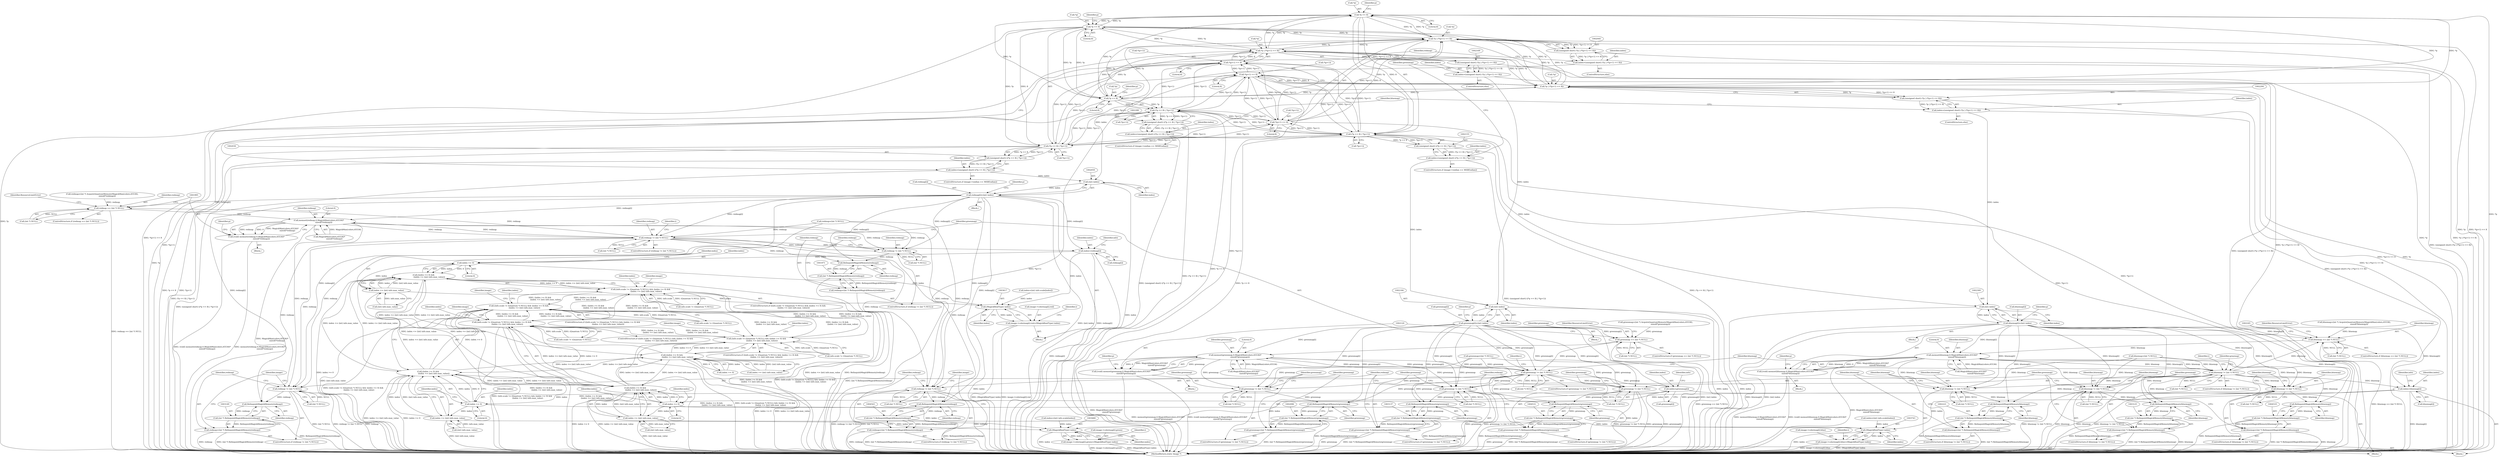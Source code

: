 digraph "0_ImageMagick_16916c8979c32765c542e216b31cee2671b7afe7@pointer" {
"1002157" [label="(Call,*p << 8)"];
"1002032" [label="(Call,*p << 8)"];
"1002045" [label="(Call,*p | (*(p+1) << 8))"];
"1002170" [label="(Call,*p | (*(p+1) << 8))"];
"1002157" [label="(Call,*p << 8)"];
"1002282" [label="(Call,*p << 8)"];
"1002295" [label="(Call,*p | (*(p+1) << 8))"];
"1002298" [label="(Call,*(p+1) << 8)"];
"1002173" [label="(Call,*(p+1) << 8)"];
"1002048" [label="(Call,*(p+1) << 8)"];
"1002281" [label="(Call,(*p << 8) | *(p+1))"];
"1002031" [label="(Call,(*p << 8) | *(p+1))"];
"1002156" [label="(Call,(*p << 8) | *(p+1))"];
"1002029" [label="(Call,(unsigned short) ((*p << 8) | *(p+1)))"];
"1002027" [label="(Call,index=(unsigned short) ((*p << 8) | *(p+1)))"];
"1002058" [label="(Call,(int) index)"];
"1002054" [label="(Call,redmap[i]=(int) index)"];
"1001963" [label="(Call,redmap != (int *) NULL)"];
"1001972" [label="(Call,RelinquishMagickMemory(redmap))"];
"1001970" [label="(Call,(int *) RelinquishMagickMemory(redmap))"];
"1001968" [label="(Call,redmap=(int *) RelinquishMagickMemory(redmap))"];
"1001986" [label="(Call,redmap == (int *) NULL)"];
"1001996" [label="(Call,memset(redmap,0,MagickMax(colors,65536)*\n                sizeof(*redmap)))"];
"1001994" [label="(Call,(void) memset(redmap,0,MagickMax(colors,65536)*\n                sizeof(*redmap)))"];
"1003141" [label="(Call,redmap != (int *) NULL)"];
"1003150" [label="(Call,RelinquishMagickMemory(redmap))"];
"1003148" [label="(Call,(int *) RelinquishMagickMemory(redmap))"];
"1003146" [label="(Call,redmap=(int *) RelinquishMagickMemory(redmap))"];
"1003557" [label="(Call,redmap != (int *) NULL)"];
"1003574" [label="(Call,index=redmap[i])"];
"1003589" [label="(Call,index >= 0)"];
"1003588" [label="(Call,(index >= 0) &&\n                  (index <= (int) info.max_value))"];
"1003580" [label="(Call,(info.scale != (Quantum *) NULL) && (index >= 0) &&\n                  (index <= (int) info.max_value))"];
"1003643" [label="(Call,(info.scale != (Quantum *) NULL) && (index >= 0) &&\n                  (index <= (int) info.max_value))"];
"1003706" [label="(Call,(info.scale != (Quantum *) NULL) && (index >= 0) &&\n                  (index <= (int) info.max_value))"];
"1003769" [label="(Call,(info.scale != (Quantum *) NULL) && (index >= 0) &&\n                  (index <= (int) info.max_value))"];
"1003651" [label="(Call,(index >= 0) &&\n                  (index <= (int) info.max_value))"];
"1003714" [label="(Call,(index >= 0) &&\n                  (index <= (int) info.max_value))"];
"1003777" [label="(Call,(index >= 0) &&\n                  (index <= (int) info.max_value))"];
"1003592" [label="(Call,index <= (int) info.max_value)"];
"1003616" [label="(Call,(MagickRealType) index)"];
"1003608" [label="(Call,image->colormap[i].red=(MagickRealType) index)"];
"1004535" [label="(Call,redmap != (int *) NULL)"];
"1004544" [label="(Call,RelinquishMagickMemory(redmap))"];
"1004542" [label="(Call,(int *) RelinquishMagickMemory(redmap))"];
"1004540" [label="(Call,redmap=(int *) RelinquishMagickMemory(redmap))"];
"1002043" [label="(Call,(unsigned short) (*p | (*(p+1) << 8)))"];
"1002041" [label="(Call,index=(unsigned short) (*p | (*(p+1) << 8)))"];
"1002154" [label="(Call,(unsigned short) ((*p << 8) | *(p+1)))"];
"1002152" [label="(Call,index=(unsigned short) ((*p << 8) | *(p+1)))"];
"1002183" [label="(Call,(int) index)"];
"1002179" [label="(Call,greenmap[i]=(int) index)"];
"1002088" [label="(Call,greenmap != (int *) NULL)"];
"1002097" [label="(Call,RelinquishMagickMemory(greenmap))"];
"1002095" [label="(Call,(int *) RelinquishMagickMemory(greenmap))"];
"1002093" [label="(Call,greenmap=(int *) RelinquishMagickMemory(greenmap))"];
"1002111" [label="(Call,greenmap == (int *) NULL)"];
"1002121" [label="(Call,memset(greenmap,0,MagickMax(colors,65536)*\n                sizeof(*greenmap)))"];
"1002119" [label="(Call,(void) memset(greenmap,0,MagickMax(colors,65536)*\n                sizeof(*greenmap)))"];
"1003129" [label="(Call,greenmap != (int *) NULL)"];
"1003138" [label="(Call,RelinquishMagickMemory(greenmap))"];
"1003136" [label="(Call,(int *) RelinquishMagickMemory(greenmap))"];
"1003134" [label="(Call,greenmap=(int *) RelinquishMagickMemory(greenmap))"];
"1003620" [label="(Call,greenmap != (int *) NULL)"];
"1003637" [label="(Call,index=greenmap[i])"];
"1003652" [label="(Call,index >= 0)"];
"1003655" [label="(Call,index <= (int) info.max_value)"];
"1003679" [label="(Call,(MagickRealType) index)"];
"1003671" [label="(Call,image->colormap[i].green=(MagickRealType) index)"];
"1004523" [label="(Call,greenmap != (int *) NULL)"];
"1004532" [label="(Call,RelinquishMagickMemory(greenmap))"];
"1004530" [label="(Call,(int *) RelinquishMagickMemory(greenmap))"];
"1004528" [label="(Call,greenmap=(int *) RelinquishMagickMemory(greenmap))"];
"1002168" [label="(Call,(unsigned short) (*p | (*(p+1) << 8)))"];
"1002166" [label="(Call,index=(unsigned short) (*p | (*(p+1) << 8)))"];
"1002279" [label="(Call,(unsigned short) ((*p << 8) | *(p+1)))"];
"1002277" [label="(Call,index=(unsigned short) ((*p << 8) | *(p+1)))"];
"1002308" [label="(Call,(int) index)"];
"1002304" [label="(Call,bluemap[i]=(int) index)"];
"1002213" [label="(Call,bluemap != (int *) NULL)"];
"1002222" [label="(Call,RelinquishMagickMemory(bluemap))"];
"1002220" [label="(Call,(int *) RelinquishMagickMemory(bluemap))"];
"1002218" [label="(Call,bluemap=(int *) RelinquishMagickMemory(bluemap))"];
"1002236" [label="(Call,bluemap == (int *) NULL)"];
"1002246" [label="(Call,memset(bluemap,0,MagickMax(colors,65536)*\n                sizeof(*bluemap)))"];
"1002244" [label="(Call,(void) memset(bluemap,0,MagickMax(colors,65536)*\n                sizeof(*bluemap)))"];
"1003117" [label="(Call,bluemap != (int *) NULL)"];
"1003126" [label="(Call,RelinquishMagickMemory(bluemap))"];
"1003124" [label="(Call,(int *) RelinquishMagickMemory(bluemap))"];
"1003122" [label="(Call,bluemap=(int *) RelinquishMagickMemory(bluemap))"];
"1003683" [label="(Call,bluemap != (int *) NULL)"];
"1003700" [label="(Call,index=bluemap[i])"];
"1003715" [label="(Call,index >= 0)"];
"1003718" [label="(Call,index <= (int) info.max_value)"];
"1003742" [label="(Call,(MagickRealType) index)"];
"1003734" [label="(Call,image->colormap[i].blue=(MagickRealType) index)"];
"1004511" [label="(Call,bluemap != (int *) NULL)"];
"1004520" [label="(Call,RelinquishMagickMemory(bluemap))"];
"1004518" [label="(Call,(int *) RelinquishMagickMemory(bluemap))"];
"1004516" [label="(Call,bluemap=(int *) RelinquishMagickMemory(bluemap))"];
"1002293" [label="(Call,(unsigned short) (*p | (*(p+1) << 8)))"];
"1002291" [label="(Call,index=(unsigned short) (*p | (*(p+1) << 8)))"];
"1003590" [label="(Identifier,index)"];
"1003639" [label="(Call,greenmap[i])"];
"1002031" [label="(Call,(*p << 8) | *(p+1))"];
"1001997" [label="(Identifier,redmap)"];
"1002173" [label="(Call,*(p+1) << 8)"];
"1003690" [label="(Identifier,i)"];
"1003559" [label="(Call,(int *) NULL)"];
"1001988" [label="(Call,(int *) NULL)"];
"1002271" [label="(ControlStructure,if (image->endian == MSBEndian))"];
"1003768" [label="(ControlStructure,if ((info.scale != (Quantum *) NULL) && (index >= 0) &&\n                  (index <= (int) info.max_value)))"];
"1003637" [label="(Call,index=greenmap[i])"];
"1002046" [label="(Call,*p)"];
"1001975" [label="(Identifier,redmap)"];
"1002158" [label="(Call,*p)"];
"1003715" [label="(Call,index >= 0)"];
"1002242" [label="(Identifier,ResourceLimitError)"];
"1003699" [label="(Block,)"];
"1002167" [label="(Identifier,index)"];
"1002292" [label="(Identifier,index)"];
"1002048" [label="(Call,*(p+1) << 8)"];
"1003702" [label="(Call,bluemap[i])"];
"1003738" [label="(Identifier,image)"];
"1003621" [label="(Identifier,greenmap)"];
"1002094" [label="(Identifier,greenmap)"];
"1002225" [label="(Identifier,bluemap)"];
"1002290" [label="(ControlStructure,else)"];
"1002090" [label="(Call,(int *) NULL)"];
"1002032" [label="(Call,*p << 8)"];
"1002066" [label="(Block,)"];
"1002246" [label="(Call,memset(bluemap,0,MagickMax(colors,65536)*\n                sizeof(*bluemap)))"];
"1003652" [label="(Call,index >= 0)"];
"1002248" [label="(Literal,0)"];
"1001963" [label="(Call,redmap != (int *) NULL)"];
"1004530" [label="(Call,(int *) RelinquishMagickMemory(greenmap))"];
"1002170" [label="(Call,*p | (*(p+1) << 8))"];
"1002179" [label="(Call,greenmap[i]=(int) index)"];
"1003716" [label="(Identifier,index)"];
"1003735" [label="(Call,image->colormap[i].blue)"];
"1002119" [label="(Call,(void) memset(greenmap,0,MagickMax(colors,65536)*\n                sizeof(*greenmap)))"];
"1002058" [label="(Call,(int) index)"];
"1003675" [label="(Identifier,image)"];
"1002288" [label="(Identifier,p)"];
"1003594" [label="(Call,(int) info.max_value)"];
"1003618" [label="(Identifier,index)"];
"1003679" [label="(Call,(MagickRealType) index)"];
"1004524" [label="(Identifier,greenmap)"];
"1002222" [label="(Call,RelinquishMagickMemory(bluemap))"];
"1003685" [label="(Call,(int *) NULL)"];
"1002087" [label="(ControlStructure,if (greenmap != (int *) NULL))"];
"1003135" [label="(Identifier,greenmap)"];
"1003139" [label="(Identifier,greenmap)"];
"1002132" [label="(Identifier,p)"];
"1004528" [label="(Call,greenmap=(int *) RelinquishMagickMemory(greenmap))"];
"1002187" [label="(Identifier,p)"];
"1002235" [label="(ControlStructure,if (bluemap == (int *) NULL))"];
"1003720" [label="(Call,(int) info.max_value)"];
"1002021" [label="(ControlStructure,if (image->endian == MSBEndian))"];
"1003622" [label="(Call,(int *) NULL)"];
"1003726" [label="(Identifier,index)"];
"1001968" [label="(Call,redmap=(int *) RelinquishMagickMemory(redmap))"];
"1003609" [label="(Call,image->colormap[i].red)"];
"1003573" [label="(Block,)"];
"1003616" [label="(Call,(MagickRealType) index)"];
"1003619" [label="(ControlStructure,if (greenmap != (int *) NULL))"];
"1003707" [label="(Call,info.scale != (Quantum *) NULL)"];
"1002042" [label="(Identifier,index)"];
"1003572" [label="(Identifier,i)"];
"1002224" [label="(Call,bluemap=(int *) AcquireQuantumMemory(MagickMax(colors,65536),\n                sizeof(*bluemap)))"];
"1003581" [label="(Call,info.scale != (Quantum *) NULL)"];
"1002257" [label="(Identifier,p)"];
"1003119" [label="(Call,(int *) NULL)"];
"1004534" [label="(ControlStructure,if (redmap != (int *) NULL))"];
"1002306" [label="(Identifier,bluemap)"];
"1003698" [label="(Identifier,i)"];
"1002305" [label="(Call,bluemap[i])"];
"1004532" [label="(Call,RelinquishMagickMemory(greenmap))"];
"1003600" [label="(Identifier,index)"];
"1002153" [label="(Identifier,index)"];
"1003714" [label="(Call,(index >= 0) &&\n                  (index <= (int) info.max_value))"];
"1002304" [label="(Call,bluemap[i]=(int) index)"];
"1002157" [label="(Call,*p << 8)"];
"1002045" [label="(Call,*p | (*(p+1) << 8))"];
"1001962" [label="(ControlStructure,if (redmap != (int *) NULL))"];
"1003608" [label="(Call,image->colormap[i].red=(MagickRealType) index)"];
"1002099" [label="(Call,greenmap=(int *) AcquireQuantumMemory(MagickMax(colors,65536),\n                sizeof(*greenmap)))"];
"1002296" [label="(Call,*p)"];
"1004511" [label="(Call,bluemap != (int *) NULL)"];
"1003672" [label="(Call,image->colormap[i].green)"];
"1002283" [label="(Call,*p)"];
"1003558" [label="(Identifier,redmap)"];
"1004510" [label="(ControlStructure,if (bluemap != (int *) NULL))"];
"1001998" [label="(Literal,0)"];
"1002029" [label="(Call,(unsigned short) ((*p << 8) | *(p+1)))"];
"1001987" [label="(Identifier,redmap)"];
"1002088" [label="(Call,greenmap != (int *) NULL)"];
"1002123" [label="(Literal,0)"];
"1003709" [label="(Identifier,info)"];
"1003627" [label="(Identifier,i)"];
"1002312" [label="(Identifier,p)"];
"1003671" [label="(Call,image->colormap[i].green=(MagickRealType) index)"];
"1003151" [label="(Identifier,redmap)"];
"1002293" [label="(Call,(unsigned short) (*p | (*(p+1) << 8)))"];
"1002027" [label="(Call,index=(unsigned short) ((*p << 8) | *(p+1)))"];
"1002308" [label="(Call,(int) index)"];
"1001985" [label="(ControlStructure,if (redmap == (int *) NULL))"];
"1004541" [label="(Identifier,redmap)"];
"1002121" [label="(Call,memset(greenmap,0,MagickMax(colors,65536)*\n                sizeof(*greenmap)))"];
"1003556" [label="(ControlStructure,if (redmap != (int *) NULL))"];
"1003599" [label="(Call,index=(int) info.scale[index])"];
"1003130" [label="(Identifier,greenmap)"];
"1003620" [label="(Call,greenmap != (int *) NULL)"];
"1003148" [label="(Call,(int *) RelinquishMagickMemory(redmap))"];
"1003122" [label="(Call,bluemap=(int *) RelinquishMagickMemory(bluemap))"];
"1002185" [label="(Identifier,index)"];
"1002220" [label="(Call,(int *) RelinquishMagickMemory(bluemap))"];
"1002060" [label="(Identifier,index)"];
"1002285" [label="(Literal,8)"];
"1003589" [label="(Call,index >= 0)"];
"1003663" [label="(Identifier,index)"];
"1001973" [label="(Identifier,redmap)"];
"1003801" [label="(Identifier,image)"];
"1002270" [label="(Block,)"];
"1003646" [label="(Identifier,info)"];
"1002156" [label="(Call,(*p << 8) | *(p+1))"];
"1003579" [label="(ControlStructure,if ((info.scale != (Quantum *) NULL) && (index >= 0) &&\n                  (index <= (int) info.max_value)))"];
"1003126" [label="(Call,RelinquishMagickMemory(bluemap))"];
"1003117" [label="(Call,bluemap != (int *) NULL)"];
"1002028" [label="(Identifier,index)"];
"1004522" [label="(ControlStructure,if (greenmap != (int *) NULL))"];
"1003725" [label="(Call,index=(int) info.scale[index])"];
"1002244" [label="(Call,(void) memset(bluemap,0,MagickMax(colors,65536)*\n                sizeof(*bluemap)))"];
"1003142" [label="(Identifier,redmap)"];
"1002053" [label="(Literal,8)"];
"1001996" [label="(Call,memset(redmap,0,MagickMax(colors,65536)*\n                sizeof(*redmap)))"];
"1003592" [label="(Call,index <= (int) info.max_value)"];
"1002154" [label="(Call,(unsigned short) ((*p << 8) | *(p+1)))"];
"1003128" [label="(ControlStructure,if (greenmap != (int *) NULL))"];
"1003153" [label="(Identifier,image)"];
"1002146" [label="(ControlStructure,if (image->endian == MSBEndian))"];
"1002122" [label="(Identifier,greenmap)"];
"1002033" [label="(Call,*p)"];
"1002165" [label="(ControlStructure,else)"];
"1003138" [label="(Call,RelinquishMagickMemory(greenmap))"];
"1003134" [label="(Call,greenmap=(int *) RelinquishMagickMemory(greenmap))"];
"1002295" [label="(Call,*p | (*(p+1) << 8))"];
"1002183" [label="(Call,(int) index)"];
"1003118" [label="(Identifier,bluemap)"];
"1003734" [label="(Call,image->colormap[i].blue=(MagickRealType) index)"];
"1004537" [label="(Call,(int *) NULL)"];
"1002168" [label="(Call,(unsigned short) (*p | (*(p+1) << 8)))"];
"1003681" [label="(Identifier,index)"];
"1002097" [label="(Call,RelinquishMagickMemory(greenmap))"];
"1004540" [label="(Call,redmap=(int *) RelinquishMagickMemory(redmap))"];
"1003657" [label="(Call,(int) info.max_value)"];
"1000533" [label="(Call,redmap=(int *) NULL)"];
"1004521" [label="(Identifier,bluemap)"];
"1003147" [label="(Identifier,redmap)"];
"1002178" [label="(Literal,8)"];
"1002161" [label="(Call,*(p+1))"];
"1003557" [label="(Call,redmap != (int *) NULL)"];
"1001970" [label="(Call,(int *) RelinquishMagickMemory(redmap))"];
"1003124" [label="(Call,(int *) RelinquishMagickMemory(bluemap))"];
"1001972" [label="(Call,RelinquishMagickMemory(redmap))"];
"1003789" [label="(Identifier,index)"];
"1004545" [label="(Identifier,redmap)"];
"1003742" [label="(Call,(MagickRealType) index)"];
"1003642" [label="(ControlStructure,if ((info.scale != (Quantum *) NULL) && (index >= 0) &&\n                  (index <= (int) info.max_value)))"];
"1003638" [label="(Identifier,index)"];
"1003701" [label="(Identifier,index)"];
"1002237" [label="(Identifier,bluemap)"];
"1003781" [label="(Call,index <= (int) info.max_value)"];
"1003700" [label="(Call,index=bluemap[i])"];
"1002095" [label="(Call,(int *) RelinquishMagickMemory(greenmap))"];
"1003654" [label="(Literal,0)"];
"1003682" [label="(ControlStructure,if (bluemap != (int *) NULL))"];
"1003651" [label="(Call,(index >= 0) &&\n                  (index <= (int) info.max_value))"];
"1003140" [label="(ControlStructure,if (redmap != (int *) NULL))"];
"1002036" [label="(Call,*(p+1))"];
"1002247" [label="(Identifier,bluemap)"];
"1002093" [label="(Call,greenmap=(int *) RelinquishMagickMemory(greenmap))"];
"1002219" [label="(Identifier,bluemap)"];
"1002035" [label="(Literal,8)"];
"1000538" [label="(Call,greenmap=(int *) NULL)"];
"1003150" [label="(Call,RelinquishMagickMemory(redmap))"];
"1002145" [label="(Block,)"];
"1003131" [label="(Call,(int *) NULL)"];
"1004536" [label="(Identifier,redmap)"];
"1003706" [label="(Call,(info.scale != (Quantum *) NULL) && (index >= 0) &&\n                  (index <= (int) info.max_value))"];
"1002152" [label="(Call,index=(unsigned short) ((*p << 8) | *(p+1)))"];
"1002191" [label="(Block,)"];
"1002310" [label="(Identifier,index)"];
"1002303" [label="(Literal,8)"];
"1002298" [label="(Call,*(p+1) << 8)"];
"1003747" [label="(Identifier,graymap)"];
"1002279" [label="(Call,(unsigned short) ((*p << 8) | *(p+1)))"];
"1003705" [label="(ControlStructure,if ((info.scale != (Quantum *) NULL) && (index >= 0) &&\n                  (index <= (int) info.max_value)))"];
"1002181" [label="(Identifier,greenmap)"];
"1002043" [label="(Call,(unsigned short) (*p | (*(p+1) << 8)))"];
"1003777" [label="(Call,(index >= 0) &&\n                  (index <= (int) info.max_value))"];
"1003116" [label="(ControlStructure,if (bluemap != (int *) NULL))"];
"1003575" [label="(Identifier,index)"];
"1003146" [label="(Call,redmap=(int *) RelinquishMagickMemory(redmap))"];
"1002286" [label="(Call,*(p+1))"];
"1002174" [label="(Call,*(p+1))"];
"1003636" [label="(Block,)"];
"1003141" [label="(Call,redmap != (int *) NULL)"];
"1000543" [label="(Call,bluemap=(int *) NULL)"];
"1003127" [label="(Identifier,bluemap)"];
"1004512" [label="(Identifier,bluemap)"];
"1002100" [label="(Identifier,greenmap)"];
"1002110" [label="(ControlStructure,if (greenmap == (int *) NULL))"];
"1002163" [label="(Identifier,p)"];
"1003643" [label="(Call,(info.scale != (Quantum *) NULL) && (index >= 0) &&\n                  (index <= (int) info.max_value))"];
"1003717" [label="(Literal,0)"];
"1003580" [label="(Call,(info.scale != (Quantum *) NULL) && (index >= 0) &&\n                  (index <= (int) info.max_value))"];
"1002213" [label="(Call,bluemap != (int *) NULL)"];
"1002007" [label="(Identifier,p)"];
"1002055" [label="(Call,redmap[i])"];
"1002098" [label="(Identifier,greenmap)"];
"1001941" [label="(Block,)"];
"1002112" [label="(Identifier,greenmap)"];
"1001969" [label="(Identifier,redmap)"];
"1003655" [label="(Call,index <= (int) info.max_value)"];
"1002215" [label="(Call,(int *) NULL)"];
"1003769" [label="(Call,(info.scale != (Quantum *) NULL) && (index >= 0) &&\n                  (index <= (int) info.max_value))"];
"1003778" [label="(Call,index >= 0)"];
"1003656" [label="(Identifier,index)"];
"1003593" [label="(Identifier,index)"];
"1004523" [label="(Call,greenmap != (int *) NULL)"];
"1002212" [label="(ControlStructure,if (bluemap != (int *) NULL))"];
"1002166" [label="(Call,index=(unsigned short) (*p | (*(p+1) << 8)))"];
"1002249" [label="(Call,MagickMax(colors,65536)*\n                sizeof(*bluemap))"];
"1001992" [label="(Identifier,ResourceLimitError)"];
"1003662" [label="(Call,index=(int) info.scale[index])"];
"1004548" [label="(Identifier,image)"];
"1004520" [label="(Call,RelinquishMagickMemory(bluemap))"];
"1001965" [label="(Call,(int *) NULL)"];
"1002238" [label="(Call,(int *) NULL)"];
"1002111" [label="(Call,greenmap == (int *) NULL)"];
"1002049" [label="(Call,*(p+1))"];
"1003684" [label="(Identifier,bluemap)"];
"1004516" [label="(Call,bluemap=(int *) RelinquishMagickMemory(bluemap))"];
"1001994" [label="(Call,(void) memset(redmap,0,MagickMax(colors,65536)*\n                sizeof(*redmap)))"];
"1004533" [label="(Identifier,greenmap)"];
"1001986" [label="(Call,redmap == (int *) NULL)"];
"1003635" [label="(Identifier,i)"];
"1002062" [label="(Identifier,p)"];
"1003129" [label="(Call,greenmap != (int *) NULL)"];
"1002278" [label="(Identifier,index)"];
"1002038" [label="(Identifier,p)"];
"1002124" [label="(Call,MagickMax(colors,65536)*\n                sizeof(*greenmap))"];
"1004525" [label="(Call,(int *) NULL)"];
"1003744" [label="(Identifier,index)"];
"1002117" [label="(Identifier,ResourceLimitError)"];
"1002281" [label="(Call,(*p << 8) | *(p+1))"];
"1002056" [label="(Identifier,redmap)"];
"1004529" [label="(Identifier,greenmap)"];
"1002020" [label="(Block,)"];
"1003612" [label="(Identifier,image)"];
"1002054" [label="(Call,redmap[i]=(int) index)"];
"1004518" [label="(Call,(int *) RelinquishMagickMemory(bluemap))"];
"1002160" [label="(Literal,8)"];
"1003683" [label="(Call,bluemap != (int *) NULL)"];
"1004544" [label="(Call,RelinquishMagickMemory(redmap))"];
"1002171" [label="(Call,*p)"];
"1003143" [label="(Call,(int *) NULL)"];
"1002041" [label="(Call,index=(unsigned short) (*p | (*(p+1) << 8)))"];
"1001999" [label="(Call,MagickMax(colors,65536)*\n                sizeof(*redmap))"];
"1002214" [label="(Identifier,bluemap)"];
"1004568" [label="(MethodReturn,static Image *)"];
"1002180" [label="(Call,greenmap[i])"];
"1002040" [label="(ControlStructure,else)"];
"1002223" [label="(Identifier,bluemap)"];
"1003576" [label="(Call,redmap[i])"];
"1003123" [label="(Identifier,bluemap)"];
"1003136" [label="(Call,(int *) RelinquishMagickMemory(greenmap))"];
"1004517" [label="(Identifier,bluemap)"];
"1003719" [label="(Identifier,index)"];
"1004513" [label="(Call,(int *) NULL)"];
"1002218" [label="(Call,bluemap=(int *) RelinquishMagickMemory(bluemap))"];
"1002089" [label="(Identifier,greenmap)"];
"1002113" [label="(Call,(int *) NULL)"];
"1002291" [label="(Call,index=(unsigned short) (*p | (*(p+1) << 8)))"];
"1003574" [label="(Call,index=redmap[i])"];
"1003564" [label="(Identifier,i)"];
"1002299" [label="(Call,*(p+1))"];
"1002282" [label="(Call,*p << 8)"];
"1003583" [label="(Identifier,info)"];
"1004535" [label="(Call,redmap != (int *) NULL)"];
"1003644" [label="(Call,info.scale != (Quantum *) NULL)"];
"1002236" [label="(Call,bluemap == (int *) NULL)"];
"1003653" [label="(Identifier,index)"];
"1003588" [label="(Call,(index >= 0) &&\n                  (index <= (int) info.max_value))"];
"1003718" [label="(Call,index <= (int) info.max_value)"];
"1001974" [label="(Call,redmap=(int *) AcquireQuantumMemory(MagickMax(colors,65536),\n                sizeof(*redmap)))"];
"1003591" [label="(Literal,0)"];
"1004542" [label="(Call,(int *) RelinquishMagickMemory(redmap))"];
"1003770" [label="(Call,info.scale != (Quantum *) NULL)"];
"1001964" [label="(Identifier,redmap)"];
"1002277" [label="(Call,index=(unsigned short) ((*p << 8) | *(p+1)))"];
"1002157" -> "1002156"  [label="AST: "];
"1002157" -> "1002160"  [label="CFG: "];
"1002158" -> "1002157"  [label="AST: "];
"1002160" -> "1002157"  [label="AST: "];
"1002163" -> "1002157"  [label="CFG: "];
"1002157" -> "1004568"  [label="DDG: *p"];
"1002157" -> "1002032"  [label="DDG: *p"];
"1002157" -> "1002045"  [label="DDG: *p"];
"1002157" -> "1002156"  [label="DDG: *p"];
"1002157" -> "1002156"  [label="DDG: 8"];
"1002032" -> "1002157"  [label="DDG: *p"];
"1002045" -> "1002157"  [label="DDG: *p"];
"1002170" -> "1002157"  [label="DDG: *p"];
"1002282" -> "1002157"  [label="DDG: *p"];
"1002295" -> "1002157"  [label="DDG: *p"];
"1002157" -> "1002170"  [label="DDG: *p"];
"1002157" -> "1002282"  [label="DDG: *p"];
"1002157" -> "1002295"  [label="DDG: *p"];
"1002032" -> "1002031"  [label="AST: "];
"1002032" -> "1002035"  [label="CFG: "];
"1002033" -> "1002032"  [label="AST: "];
"1002035" -> "1002032"  [label="AST: "];
"1002038" -> "1002032"  [label="CFG: "];
"1002032" -> "1004568"  [label="DDG: *p"];
"1002032" -> "1002031"  [label="DDG: *p"];
"1002032" -> "1002031"  [label="DDG: 8"];
"1002045" -> "1002032"  [label="DDG: *p"];
"1002170" -> "1002032"  [label="DDG: *p"];
"1002282" -> "1002032"  [label="DDG: *p"];
"1002295" -> "1002032"  [label="DDG: *p"];
"1002032" -> "1002045"  [label="DDG: *p"];
"1002032" -> "1002170"  [label="DDG: *p"];
"1002032" -> "1002282"  [label="DDG: *p"];
"1002032" -> "1002295"  [label="DDG: *p"];
"1002045" -> "1002043"  [label="AST: "];
"1002045" -> "1002048"  [label="CFG: "];
"1002046" -> "1002045"  [label="AST: "];
"1002048" -> "1002045"  [label="AST: "];
"1002043" -> "1002045"  [label="CFG: "];
"1002045" -> "1004568"  [label="DDG: *p"];
"1002045" -> "1004568"  [label="DDG: *(p+1) << 8"];
"1002045" -> "1002043"  [label="DDG: *p"];
"1002045" -> "1002043"  [label="DDG: *(p+1) << 8"];
"1002170" -> "1002045"  [label="DDG: *p"];
"1002282" -> "1002045"  [label="DDG: *p"];
"1002295" -> "1002045"  [label="DDG: *p"];
"1002048" -> "1002045"  [label="DDG: *(p+1)"];
"1002048" -> "1002045"  [label="DDG: 8"];
"1002045" -> "1002170"  [label="DDG: *p"];
"1002045" -> "1002282"  [label="DDG: *p"];
"1002045" -> "1002295"  [label="DDG: *p"];
"1002170" -> "1002168"  [label="AST: "];
"1002170" -> "1002173"  [label="CFG: "];
"1002171" -> "1002170"  [label="AST: "];
"1002173" -> "1002170"  [label="AST: "];
"1002168" -> "1002170"  [label="CFG: "];
"1002170" -> "1004568"  [label="DDG: *p"];
"1002170" -> "1004568"  [label="DDG: *(p+1) << 8"];
"1002170" -> "1002168"  [label="DDG: *p"];
"1002170" -> "1002168"  [label="DDG: *(p+1) << 8"];
"1002282" -> "1002170"  [label="DDG: *p"];
"1002295" -> "1002170"  [label="DDG: *p"];
"1002173" -> "1002170"  [label="DDG: *(p+1)"];
"1002173" -> "1002170"  [label="DDG: 8"];
"1002170" -> "1002282"  [label="DDG: *p"];
"1002170" -> "1002295"  [label="DDG: *p"];
"1002282" -> "1002281"  [label="AST: "];
"1002282" -> "1002285"  [label="CFG: "];
"1002283" -> "1002282"  [label="AST: "];
"1002285" -> "1002282"  [label="AST: "];
"1002288" -> "1002282"  [label="CFG: "];
"1002282" -> "1004568"  [label="DDG: *p"];
"1002282" -> "1002281"  [label="DDG: *p"];
"1002282" -> "1002281"  [label="DDG: 8"];
"1002295" -> "1002282"  [label="DDG: *p"];
"1002282" -> "1002295"  [label="DDG: *p"];
"1002295" -> "1002293"  [label="AST: "];
"1002295" -> "1002298"  [label="CFG: "];
"1002296" -> "1002295"  [label="AST: "];
"1002298" -> "1002295"  [label="AST: "];
"1002293" -> "1002295"  [label="CFG: "];
"1002295" -> "1004568"  [label="DDG: *(p+1) << 8"];
"1002295" -> "1004568"  [label="DDG: *p"];
"1002295" -> "1002293"  [label="DDG: *p"];
"1002295" -> "1002293"  [label="DDG: *(p+1) << 8"];
"1002298" -> "1002295"  [label="DDG: *(p+1)"];
"1002298" -> "1002295"  [label="DDG: 8"];
"1002298" -> "1002303"  [label="CFG: "];
"1002299" -> "1002298"  [label="AST: "];
"1002303" -> "1002298"  [label="AST: "];
"1002298" -> "1004568"  [label="DDG: *(p+1)"];
"1002298" -> "1002031"  [label="DDG: *(p+1)"];
"1002298" -> "1002048"  [label="DDG: *(p+1)"];
"1002298" -> "1002156"  [label="DDG: *(p+1)"];
"1002298" -> "1002173"  [label="DDG: *(p+1)"];
"1002298" -> "1002281"  [label="DDG: *(p+1)"];
"1002173" -> "1002298"  [label="DDG: *(p+1)"];
"1002048" -> "1002298"  [label="DDG: *(p+1)"];
"1002281" -> "1002298"  [label="DDG: *(p+1)"];
"1002031" -> "1002298"  [label="DDG: *(p+1)"];
"1002156" -> "1002298"  [label="DDG: *(p+1)"];
"1002173" -> "1002178"  [label="CFG: "];
"1002174" -> "1002173"  [label="AST: "];
"1002178" -> "1002173"  [label="AST: "];
"1002173" -> "1004568"  [label="DDG: *(p+1)"];
"1002173" -> "1002031"  [label="DDG: *(p+1)"];
"1002173" -> "1002048"  [label="DDG: *(p+1)"];
"1002173" -> "1002156"  [label="DDG: *(p+1)"];
"1002048" -> "1002173"  [label="DDG: *(p+1)"];
"1002281" -> "1002173"  [label="DDG: *(p+1)"];
"1002031" -> "1002173"  [label="DDG: *(p+1)"];
"1002156" -> "1002173"  [label="DDG: *(p+1)"];
"1002173" -> "1002281"  [label="DDG: *(p+1)"];
"1002048" -> "1002053"  [label="CFG: "];
"1002049" -> "1002048"  [label="AST: "];
"1002053" -> "1002048"  [label="AST: "];
"1002048" -> "1004568"  [label="DDG: *(p+1)"];
"1002048" -> "1002031"  [label="DDG: *(p+1)"];
"1002281" -> "1002048"  [label="DDG: *(p+1)"];
"1002031" -> "1002048"  [label="DDG: *(p+1)"];
"1002156" -> "1002048"  [label="DDG: *(p+1)"];
"1002048" -> "1002156"  [label="DDG: *(p+1)"];
"1002048" -> "1002281"  [label="DDG: *(p+1)"];
"1002281" -> "1002279"  [label="AST: "];
"1002281" -> "1002286"  [label="CFG: "];
"1002286" -> "1002281"  [label="AST: "];
"1002279" -> "1002281"  [label="CFG: "];
"1002281" -> "1004568"  [label="DDG: *(p+1)"];
"1002281" -> "1004568"  [label="DDG: *p << 8"];
"1002281" -> "1002031"  [label="DDG: *(p+1)"];
"1002281" -> "1002156"  [label="DDG: *(p+1)"];
"1002281" -> "1002279"  [label="DDG: *p << 8"];
"1002281" -> "1002279"  [label="DDG: *(p+1)"];
"1002031" -> "1002281"  [label="DDG: *(p+1)"];
"1002156" -> "1002281"  [label="DDG: *(p+1)"];
"1002031" -> "1002029"  [label="AST: "];
"1002031" -> "1002036"  [label="CFG: "];
"1002036" -> "1002031"  [label="AST: "];
"1002029" -> "1002031"  [label="CFG: "];
"1002031" -> "1004568"  [label="DDG: *p << 8"];
"1002031" -> "1004568"  [label="DDG: *(p+1)"];
"1002031" -> "1002029"  [label="DDG: *p << 8"];
"1002031" -> "1002029"  [label="DDG: *(p+1)"];
"1002156" -> "1002031"  [label="DDG: *(p+1)"];
"1002031" -> "1002156"  [label="DDG: *(p+1)"];
"1002156" -> "1002154"  [label="AST: "];
"1002156" -> "1002161"  [label="CFG: "];
"1002161" -> "1002156"  [label="AST: "];
"1002154" -> "1002156"  [label="CFG: "];
"1002156" -> "1004568"  [label="DDG: *p << 8"];
"1002156" -> "1004568"  [label="DDG: *(p+1)"];
"1002156" -> "1002154"  [label="DDG: *p << 8"];
"1002156" -> "1002154"  [label="DDG: *(p+1)"];
"1002029" -> "1002027"  [label="AST: "];
"1002030" -> "1002029"  [label="AST: "];
"1002027" -> "1002029"  [label="CFG: "];
"1002029" -> "1004568"  [label="DDG: (*p << 8) | *(p+1)"];
"1002029" -> "1002027"  [label="DDG: (*p << 8) | *(p+1)"];
"1002027" -> "1002021"  [label="AST: "];
"1002028" -> "1002027"  [label="AST: "];
"1002056" -> "1002027"  [label="CFG: "];
"1002027" -> "1004568"  [label="DDG: (unsigned short) ((*p << 8) | *(p+1))"];
"1002027" -> "1002058"  [label="DDG: index"];
"1002058" -> "1002054"  [label="AST: "];
"1002058" -> "1002060"  [label="CFG: "];
"1002059" -> "1002058"  [label="AST: "];
"1002060" -> "1002058"  [label="AST: "];
"1002054" -> "1002058"  [label="CFG: "];
"1002058" -> "1004568"  [label="DDG: index"];
"1002058" -> "1002054"  [label="DDG: index"];
"1002041" -> "1002058"  [label="DDG: index"];
"1002054" -> "1002020"  [label="AST: "];
"1002055" -> "1002054"  [label="AST: "];
"1002062" -> "1002054"  [label="CFG: "];
"1002054" -> "1004568"  [label="DDG: (int) index"];
"1002054" -> "1004568"  [label="DDG: redmap[i]"];
"1002054" -> "1001963"  [label="DDG: redmap[i]"];
"1002054" -> "1001972"  [label="DDG: redmap[i]"];
"1002054" -> "1001986"  [label="DDG: redmap[i]"];
"1002054" -> "1001996"  [label="DDG: redmap[i]"];
"1002054" -> "1003141"  [label="DDG: redmap[i]"];
"1002054" -> "1003150"  [label="DDG: redmap[i]"];
"1002054" -> "1003557"  [label="DDG: redmap[i]"];
"1002054" -> "1003574"  [label="DDG: redmap[i]"];
"1002054" -> "1004535"  [label="DDG: redmap[i]"];
"1002054" -> "1004544"  [label="DDG: redmap[i]"];
"1001963" -> "1001962"  [label="AST: "];
"1001963" -> "1001965"  [label="CFG: "];
"1001964" -> "1001963"  [label="AST: "];
"1001965" -> "1001963"  [label="AST: "];
"1001969" -> "1001963"  [label="CFG: "];
"1001975" -> "1001963"  [label="CFG: "];
"1000533" -> "1001963"  [label="DDG: redmap"];
"1003557" -> "1001963"  [label="DDG: redmap"];
"1001996" -> "1001963"  [label="DDG: redmap"];
"1001965" -> "1001963"  [label="DDG: NULL"];
"1001963" -> "1001972"  [label="DDG: redmap"];
"1001972" -> "1001970"  [label="AST: "];
"1001972" -> "1001973"  [label="CFG: "];
"1001973" -> "1001972"  [label="AST: "];
"1001970" -> "1001972"  [label="CFG: "];
"1001972" -> "1001970"  [label="DDG: redmap"];
"1003557" -> "1001972"  [label="DDG: redmap"];
"1001970" -> "1001968"  [label="AST: "];
"1001971" -> "1001970"  [label="AST: "];
"1001968" -> "1001970"  [label="CFG: "];
"1001970" -> "1004568"  [label="DDG: RelinquishMagickMemory(redmap)"];
"1001970" -> "1001968"  [label="DDG: RelinquishMagickMemory(redmap)"];
"1001968" -> "1001962"  [label="AST: "];
"1001969" -> "1001968"  [label="AST: "];
"1001975" -> "1001968"  [label="CFG: "];
"1001968" -> "1004568"  [label="DDG: (int *) RelinquishMagickMemory(redmap)"];
"1001986" -> "1001985"  [label="AST: "];
"1001986" -> "1001988"  [label="CFG: "];
"1001987" -> "1001986"  [label="AST: "];
"1001988" -> "1001986"  [label="AST: "];
"1001992" -> "1001986"  [label="CFG: "];
"1001995" -> "1001986"  [label="CFG: "];
"1001986" -> "1004568"  [label="DDG: redmap == (int *) NULL"];
"1001974" -> "1001986"  [label="DDG: redmap"];
"1003557" -> "1001986"  [label="DDG: redmap"];
"1001988" -> "1001986"  [label="DDG: NULL"];
"1001986" -> "1001996"  [label="DDG: redmap"];
"1001996" -> "1001994"  [label="AST: "];
"1001996" -> "1001999"  [label="CFG: "];
"1001997" -> "1001996"  [label="AST: "];
"1001998" -> "1001996"  [label="AST: "];
"1001999" -> "1001996"  [label="AST: "];
"1001994" -> "1001996"  [label="CFG: "];
"1001996" -> "1004568"  [label="DDG: MagickMax(colors,65536)*\n                sizeof(*redmap)"];
"1001996" -> "1001994"  [label="DDG: redmap"];
"1001996" -> "1001994"  [label="DDG: 0"];
"1001996" -> "1001994"  [label="DDG: MagickMax(colors,65536)*\n                sizeof(*redmap)"];
"1003557" -> "1001996"  [label="DDG: redmap"];
"1001999" -> "1001996"  [label="DDG: MagickMax(colors,65536)"];
"1001996" -> "1003141"  [label="DDG: redmap"];
"1001996" -> "1003557"  [label="DDG: redmap"];
"1001996" -> "1004535"  [label="DDG: redmap"];
"1001994" -> "1001941"  [label="AST: "];
"1001995" -> "1001994"  [label="AST: "];
"1002007" -> "1001994"  [label="CFG: "];
"1001994" -> "1004568"  [label="DDG: memset(redmap,0,MagickMax(colors,65536)*\n                sizeof(*redmap))"];
"1001994" -> "1004568"  [label="DDG: (void) memset(redmap,0,MagickMax(colors,65536)*\n                sizeof(*redmap))"];
"1003141" -> "1003140"  [label="AST: "];
"1003141" -> "1003143"  [label="CFG: "];
"1003142" -> "1003141"  [label="AST: "];
"1003143" -> "1003141"  [label="AST: "];
"1003147" -> "1003141"  [label="CFG: "];
"1003153" -> "1003141"  [label="CFG: "];
"1003141" -> "1004568"  [label="DDG: (int *) NULL"];
"1003141" -> "1004568"  [label="DDG: redmap != (int *) NULL"];
"1003141" -> "1004568"  [label="DDG: redmap"];
"1000533" -> "1003141"  [label="DDG: redmap"];
"1003557" -> "1003141"  [label="DDG: redmap"];
"1003143" -> "1003141"  [label="DDG: NULL"];
"1003141" -> "1003150"  [label="DDG: redmap"];
"1003150" -> "1003148"  [label="AST: "];
"1003150" -> "1003151"  [label="CFG: "];
"1003151" -> "1003150"  [label="AST: "];
"1003148" -> "1003150"  [label="CFG: "];
"1003150" -> "1003148"  [label="DDG: redmap"];
"1003557" -> "1003150"  [label="DDG: redmap"];
"1003148" -> "1003146"  [label="AST: "];
"1003149" -> "1003148"  [label="AST: "];
"1003146" -> "1003148"  [label="CFG: "];
"1003148" -> "1004568"  [label="DDG: RelinquishMagickMemory(redmap)"];
"1003148" -> "1003146"  [label="DDG: RelinquishMagickMemory(redmap)"];
"1003146" -> "1003140"  [label="AST: "];
"1003147" -> "1003146"  [label="AST: "];
"1003153" -> "1003146"  [label="CFG: "];
"1003146" -> "1004568"  [label="DDG: redmap"];
"1003146" -> "1004568"  [label="DDG: (int *) RelinquishMagickMemory(redmap)"];
"1003557" -> "1003556"  [label="AST: "];
"1003557" -> "1003559"  [label="CFG: "];
"1003558" -> "1003557"  [label="AST: "];
"1003559" -> "1003557"  [label="AST: "];
"1003564" -> "1003557"  [label="CFG: "];
"1003621" -> "1003557"  [label="CFG: "];
"1000533" -> "1003557"  [label="DDG: redmap"];
"1003559" -> "1003557"  [label="DDG: NULL"];
"1003557" -> "1003574"  [label="DDG: redmap"];
"1003557" -> "1004535"  [label="DDG: redmap"];
"1003557" -> "1004544"  [label="DDG: redmap"];
"1003574" -> "1003573"  [label="AST: "];
"1003574" -> "1003576"  [label="CFG: "];
"1003575" -> "1003574"  [label="AST: "];
"1003576" -> "1003574"  [label="AST: "];
"1003583" -> "1003574"  [label="CFG: "];
"1003574" -> "1004568"  [label="DDG: redmap[i]"];
"1003574" -> "1003589"  [label="DDG: index"];
"1003574" -> "1003616"  [label="DDG: index"];
"1003589" -> "1003588"  [label="AST: "];
"1003589" -> "1003591"  [label="CFG: "];
"1003590" -> "1003589"  [label="AST: "];
"1003591" -> "1003589"  [label="AST: "];
"1003593" -> "1003589"  [label="CFG: "];
"1003588" -> "1003589"  [label="CFG: "];
"1003589" -> "1003588"  [label="DDG: index"];
"1003589" -> "1003588"  [label="DDG: 0"];
"1003589" -> "1003592"  [label="DDG: index"];
"1003589" -> "1003616"  [label="DDG: index"];
"1003588" -> "1003580"  [label="AST: "];
"1003588" -> "1003592"  [label="CFG: "];
"1003592" -> "1003588"  [label="AST: "];
"1003580" -> "1003588"  [label="CFG: "];
"1003588" -> "1004568"  [label="DDG: index >= 0"];
"1003588" -> "1004568"  [label="DDG: index <= (int) info.max_value"];
"1003588" -> "1003580"  [label="DDG: index >= 0"];
"1003588" -> "1003580"  [label="DDG: index <= (int) info.max_value"];
"1003777" -> "1003588"  [label="DDG: index <= (int) info.max_value"];
"1003651" -> "1003588"  [label="DDG: index <= (int) info.max_value"];
"1003714" -> "1003588"  [label="DDG: index <= (int) info.max_value"];
"1003592" -> "1003588"  [label="DDG: index"];
"1003592" -> "1003588"  [label="DDG: (int) info.max_value"];
"1003588" -> "1003651"  [label="DDG: index <= (int) info.max_value"];
"1003588" -> "1003714"  [label="DDG: index <= (int) info.max_value"];
"1003588" -> "1003777"  [label="DDG: index <= (int) info.max_value"];
"1003580" -> "1003579"  [label="AST: "];
"1003580" -> "1003581"  [label="CFG: "];
"1003581" -> "1003580"  [label="AST: "];
"1003600" -> "1003580"  [label="CFG: "];
"1003612" -> "1003580"  [label="CFG: "];
"1003580" -> "1004568"  [label="DDG: (index >= 0) &&\n                  (index <= (int) info.max_value)"];
"1003580" -> "1004568"  [label="DDG: (info.scale != (Quantum *) NULL) && (index >= 0) &&\n                  (index <= (int) info.max_value)"];
"1003581" -> "1003580"  [label="DDG: info.scale"];
"1003581" -> "1003580"  [label="DDG: (Quantum *) NULL"];
"1003706" -> "1003580"  [label="DDG: (index >= 0) &&\n                  (index <= (int) info.max_value)"];
"1003769" -> "1003580"  [label="DDG: (index >= 0) &&\n                  (index <= (int) info.max_value)"];
"1003643" -> "1003580"  [label="DDG: (index >= 0) &&\n                  (index <= (int) info.max_value)"];
"1003580" -> "1003643"  [label="DDG: (index >= 0) &&\n                  (index <= (int) info.max_value)"];
"1003580" -> "1003706"  [label="DDG: (index >= 0) &&\n                  (index <= (int) info.max_value)"];
"1003580" -> "1003769"  [label="DDG: (index >= 0) &&\n                  (index <= (int) info.max_value)"];
"1003643" -> "1003642"  [label="AST: "];
"1003643" -> "1003644"  [label="CFG: "];
"1003643" -> "1003651"  [label="CFG: "];
"1003644" -> "1003643"  [label="AST: "];
"1003651" -> "1003643"  [label="AST: "];
"1003663" -> "1003643"  [label="CFG: "];
"1003675" -> "1003643"  [label="CFG: "];
"1003643" -> "1004568"  [label="DDG: (info.scale != (Quantum *) NULL) && (index >= 0) &&\n                  (index <= (int) info.max_value)"];
"1003643" -> "1004568"  [label="DDG: (index >= 0) &&\n                  (index <= (int) info.max_value)"];
"1003644" -> "1003643"  [label="DDG: info.scale"];
"1003644" -> "1003643"  [label="DDG: (Quantum *) NULL"];
"1003706" -> "1003643"  [label="DDG: (index >= 0) &&\n                  (index <= (int) info.max_value)"];
"1003769" -> "1003643"  [label="DDG: (index >= 0) &&\n                  (index <= (int) info.max_value)"];
"1003651" -> "1003643"  [label="DDG: index >= 0"];
"1003651" -> "1003643"  [label="DDG: index <= (int) info.max_value"];
"1003643" -> "1003706"  [label="DDG: (index >= 0) &&\n                  (index <= (int) info.max_value)"];
"1003643" -> "1003769"  [label="DDG: (index >= 0) &&\n                  (index <= (int) info.max_value)"];
"1003706" -> "1003705"  [label="AST: "];
"1003706" -> "1003707"  [label="CFG: "];
"1003706" -> "1003714"  [label="CFG: "];
"1003707" -> "1003706"  [label="AST: "];
"1003714" -> "1003706"  [label="AST: "];
"1003726" -> "1003706"  [label="CFG: "];
"1003738" -> "1003706"  [label="CFG: "];
"1003706" -> "1004568"  [label="DDG: (index >= 0) &&\n                  (index <= (int) info.max_value)"];
"1003706" -> "1004568"  [label="DDG: (info.scale != (Quantum *) NULL) && (index >= 0) &&\n                  (index <= (int) info.max_value)"];
"1003707" -> "1003706"  [label="DDG: info.scale"];
"1003707" -> "1003706"  [label="DDG: (Quantum *) NULL"];
"1003714" -> "1003706"  [label="DDG: index >= 0"];
"1003714" -> "1003706"  [label="DDG: index <= (int) info.max_value"];
"1003769" -> "1003706"  [label="DDG: (index >= 0) &&\n                  (index <= (int) info.max_value)"];
"1003706" -> "1003769"  [label="DDG: (index >= 0) &&\n                  (index <= (int) info.max_value)"];
"1003769" -> "1003768"  [label="AST: "];
"1003769" -> "1003770"  [label="CFG: "];
"1003769" -> "1003777"  [label="CFG: "];
"1003770" -> "1003769"  [label="AST: "];
"1003777" -> "1003769"  [label="AST: "];
"1003789" -> "1003769"  [label="CFG: "];
"1003801" -> "1003769"  [label="CFG: "];
"1003769" -> "1004568"  [label="DDG: (info.scale != (Quantum *) NULL) && (index >= 0) &&\n                  (index <= (int) info.max_value)"];
"1003769" -> "1004568"  [label="DDG: (index >= 0) &&\n                  (index <= (int) info.max_value)"];
"1003770" -> "1003769"  [label="DDG: info.scale"];
"1003770" -> "1003769"  [label="DDG: (Quantum *) NULL"];
"1003777" -> "1003769"  [label="DDG: index >= 0"];
"1003777" -> "1003769"  [label="DDG: index <= (int) info.max_value"];
"1003651" -> "1003652"  [label="CFG: "];
"1003651" -> "1003655"  [label="CFG: "];
"1003652" -> "1003651"  [label="AST: "];
"1003655" -> "1003651"  [label="AST: "];
"1003651" -> "1004568"  [label="DDG: index >= 0"];
"1003651" -> "1004568"  [label="DDG: index <= (int) info.max_value"];
"1003652" -> "1003651"  [label="DDG: index"];
"1003652" -> "1003651"  [label="DDG: 0"];
"1003655" -> "1003651"  [label="DDG: index"];
"1003655" -> "1003651"  [label="DDG: (int) info.max_value"];
"1003777" -> "1003651"  [label="DDG: index <= (int) info.max_value"];
"1003714" -> "1003651"  [label="DDG: index <= (int) info.max_value"];
"1003651" -> "1003714"  [label="DDG: index <= (int) info.max_value"];
"1003651" -> "1003777"  [label="DDG: index <= (int) info.max_value"];
"1003714" -> "1003715"  [label="CFG: "];
"1003714" -> "1003718"  [label="CFG: "];
"1003715" -> "1003714"  [label="AST: "];
"1003718" -> "1003714"  [label="AST: "];
"1003714" -> "1004568"  [label="DDG: index <= (int) info.max_value"];
"1003714" -> "1004568"  [label="DDG: index >= 0"];
"1003715" -> "1003714"  [label="DDG: index"];
"1003715" -> "1003714"  [label="DDG: 0"];
"1003777" -> "1003714"  [label="DDG: index <= (int) info.max_value"];
"1003718" -> "1003714"  [label="DDG: index"];
"1003718" -> "1003714"  [label="DDG: (int) info.max_value"];
"1003714" -> "1003777"  [label="DDG: index <= (int) info.max_value"];
"1003777" -> "1003778"  [label="CFG: "];
"1003777" -> "1003781"  [label="CFG: "];
"1003778" -> "1003777"  [label="AST: "];
"1003781" -> "1003777"  [label="AST: "];
"1003777" -> "1004568"  [label="DDG: index >= 0"];
"1003777" -> "1004568"  [label="DDG: index <= (int) info.max_value"];
"1003778" -> "1003777"  [label="DDG: index"];
"1003778" -> "1003777"  [label="DDG: 0"];
"1003781" -> "1003777"  [label="DDG: index"];
"1003781" -> "1003777"  [label="DDG: (int) info.max_value"];
"1003592" -> "1003594"  [label="CFG: "];
"1003593" -> "1003592"  [label="AST: "];
"1003594" -> "1003592"  [label="AST: "];
"1003592" -> "1004568"  [label="DDG: (int) info.max_value"];
"1003594" -> "1003592"  [label="DDG: info.max_value"];
"1003592" -> "1003616"  [label="DDG: index"];
"1003616" -> "1003608"  [label="AST: "];
"1003616" -> "1003618"  [label="CFG: "];
"1003617" -> "1003616"  [label="AST: "];
"1003618" -> "1003616"  [label="AST: "];
"1003608" -> "1003616"  [label="CFG: "];
"1003616" -> "1004568"  [label="DDG: index"];
"1003616" -> "1003608"  [label="DDG: index"];
"1003599" -> "1003616"  [label="DDG: index"];
"1003608" -> "1003573"  [label="AST: "];
"1003609" -> "1003608"  [label="AST: "];
"1003572" -> "1003608"  [label="CFG: "];
"1003608" -> "1004568"  [label="DDG: image->colormap[i].red"];
"1003608" -> "1004568"  [label="DDG: (MagickRealType) index"];
"1004535" -> "1004534"  [label="AST: "];
"1004535" -> "1004537"  [label="CFG: "];
"1004536" -> "1004535"  [label="AST: "];
"1004537" -> "1004535"  [label="AST: "];
"1004541" -> "1004535"  [label="CFG: "];
"1004548" -> "1004535"  [label="CFG: "];
"1004535" -> "1004568"  [label="DDG: redmap != (int *) NULL"];
"1004535" -> "1004568"  [label="DDG: (int *) NULL"];
"1004535" -> "1004568"  [label="DDG: redmap"];
"1000533" -> "1004535"  [label="DDG: redmap"];
"1004537" -> "1004535"  [label="DDG: NULL"];
"1004535" -> "1004544"  [label="DDG: redmap"];
"1004544" -> "1004542"  [label="AST: "];
"1004544" -> "1004545"  [label="CFG: "];
"1004545" -> "1004544"  [label="AST: "];
"1004542" -> "1004544"  [label="CFG: "];
"1004544" -> "1004542"  [label="DDG: redmap"];
"1004542" -> "1004540"  [label="AST: "];
"1004543" -> "1004542"  [label="AST: "];
"1004540" -> "1004542"  [label="CFG: "];
"1004542" -> "1004568"  [label="DDG: RelinquishMagickMemory(redmap)"];
"1004542" -> "1004540"  [label="DDG: RelinquishMagickMemory(redmap)"];
"1004540" -> "1004534"  [label="AST: "];
"1004541" -> "1004540"  [label="AST: "];
"1004548" -> "1004540"  [label="CFG: "];
"1004540" -> "1004568"  [label="DDG: (int *) RelinquishMagickMemory(redmap)"];
"1004540" -> "1004568"  [label="DDG: redmap"];
"1002043" -> "1002041"  [label="AST: "];
"1002044" -> "1002043"  [label="AST: "];
"1002041" -> "1002043"  [label="CFG: "];
"1002043" -> "1004568"  [label="DDG: *p | (*(p+1) << 8)"];
"1002043" -> "1002041"  [label="DDG: *p | (*(p+1) << 8)"];
"1002041" -> "1002040"  [label="AST: "];
"1002042" -> "1002041"  [label="AST: "];
"1002056" -> "1002041"  [label="CFG: "];
"1002041" -> "1004568"  [label="DDG: (unsigned short) (*p | (*(p+1) << 8))"];
"1002154" -> "1002152"  [label="AST: "];
"1002155" -> "1002154"  [label="AST: "];
"1002152" -> "1002154"  [label="CFG: "];
"1002154" -> "1004568"  [label="DDG: (*p << 8) | *(p+1)"];
"1002154" -> "1002152"  [label="DDG: (*p << 8) | *(p+1)"];
"1002152" -> "1002146"  [label="AST: "];
"1002153" -> "1002152"  [label="AST: "];
"1002181" -> "1002152"  [label="CFG: "];
"1002152" -> "1004568"  [label="DDG: (unsigned short) ((*p << 8) | *(p+1))"];
"1002152" -> "1002183"  [label="DDG: index"];
"1002183" -> "1002179"  [label="AST: "];
"1002183" -> "1002185"  [label="CFG: "];
"1002184" -> "1002183"  [label="AST: "];
"1002185" -> "1002183"  [label="AST: "];
"1002179" -> "1002183"  [label="CFG: "];
"1002183" -> "1004568"  [label="DDG: index"];
"1002183" -> "1002179"  [label="DDG: index"];
"1002166" -> "1002183"  [label="DDG: index"];
"1002179" -> "1002145"  [label="AST: "];
"1002180" -> "1002179"  [label="AST: "];
"1002187" -> "1002179"  [label="CFG: "];
"1002179" -> "1004568"  [label="DDG: (int) index"];
"1002179" -> "1004568"  [label="DDG: greenmap[i]"];
"1002179" -> "1002088"  [label="DDG: greenmap[i]"];
"1002179" -> "1002097"  [label="DDG: greenmap[i]"];
"1002179" -> "1002111"  [label="DDG: greenmap[i]"];
"1002179" -> "1002121"  [label="DDG: greenmap[i]"];
"1002179" -> "1003129"  [label="DDG: greenmap[i]"];
"1002179" -> "1003138"  [label="DDG: greenmap[i]"];
"1002179" -> "1003620"  [label="DDG: greenmap[i]"];
"1002179" -> "1003637"  [label="DDG: greenmap[i]"];
"1002179" -> "1004523"  [label="DDG: greenmap[i]"];
"1002179" -> "1004532"  [label="DDG: greenmap[i]"];
"1002088" -> "1002087"  [label="AST: "];
"1002088" -> "1002090"  [label="CFG: "];
"1002089" -> "1002088"  [label="AST: "];
"1002090" -> "1002088"  [label="AST: "];
"1002094" -> "1002088"  [label="CFG: "];
"1002100" -> "1002088"  [label="CFG: "];
"1000538" -> "1002088"  [label="DDG: greenmap"];
"1002121" -> "1002088"  [label="DDG: greenmap"];
"1003620" -> "1002088"  [label="DDG: greenmap"];
"1002090" -> "1002088"  [label="DDG: NULL"];
"1002088" -> "1002097"  [label="DDG: greenmap"];
"1002097" -> "1002095"  [label="AST: "];
"1002097" -> "1002098"  [label="CFG: "];
"1002098" -> "1002097"  [label="AST: "];
"1002095" -> "1002097"  [label="CFG: "];
"1002097" -> "1002095"  [label="DDG: greenmap"];
"1003620" -> "1002097"  [label="DDG: greenmap"];
"1002095" -> "1002093"  [label="AST: "];
"1002096" -> "1002095"  [label="AST: "];
"1002093" -> "1002095"  [label="CFG: "];
"1002095" -> "1004568"  [label="DDG: RelinquishMagickMemory(greenmap)"];
"1002095" -> "1002093"  [label="DDG: RelinquishMagickMemory(greenmap)"];
"1002093" -> "1002087"  [label="AST: "];
"1002094" -> "1002093"  [label="AST: "];
"1002100" -> "1002093"  [label="CFG: "];
"1002093" -> "1004568"  [label="DDG: (int *) RelinquishMagickMemory(greenmap)"];
"1002111" -> "1002110"  [label="AST: "];
"1002111" -> "1002113"  [label="CFG: "];
"1002112" -> "1002111"  [label="AST: "];
"1002113" -> "1002111"  [label="AST: "];
"1002117" -> "1002111"  [label="CFG: "];
"1002120" -> "1002111"  [label="CFG: "];
"1002111" -> "1004568"  [label="DDG: greenmap == (int *) NULL"];
"1002099" -> "1002111"  [label="DDG: greenmap"];
"1003620" -> "1002111"  [label="DDG: greenmap"];
"1002113" -> "1002111"  [label="DDG: NULL"];
"1002111" -> "1002121"  [label="DDG: greenmap"];
"1002121" -> "1002119"  [label="AST: "];
"1002121" -> "1002124"  [label="CFG: "];
"1002122" -> "1002121"  [label="AST: "];
"1002123" -> "1002121"  [label="AST: "];
"1002124" -> "1002121"  [label="AST: "];
"1002119" -> "1002121"  [label="CFG: "];
"1002121" -> "1004568"  [label="DDG: MagickMax(colors,65536)*\n                sizeof(*greenmap)"];
"1002121" -> "1002119"  [label="DDG: greenmap"];
"1002121" -> "1002119"  [label="DDG: 0"];
"1002121" -> "1002119"  [label="DDG: MagickMax(colors,65536)*\n                sizeof(*greenmap)"];
"1003620" -> "1002121"  [label="DDG: greenmap"];
"1002124" -> "1002121"  [label="DDG: MagickMax(colors,65536)"];
"1002121" -> "1003129"  [label="DDG: greenmap"];
"1002121" -> "1003620"  [label="DDG: greenmap"];
"1002121" -> "1004523"  [label="DDG: greenmap"];
"1002119" -> "1002066"  [label="AST: "];
"1002120" -> "1002119"  [label="AST: "];
"1002132" -> "1002119"  [label="CFG: "];
"1002119" -> "1004568"  [label="DDG: memset(greenmap,0,MagickMax(colors,65536)*\n                sizeof(*greenmap))"];
"1002119" -> "1004568"  [label="DDG: (void) memset(greenmap,0,MagickMax(colors,65536)*\n                sizeof(*greenmap))"];
"1003129" -> "1003128"  [label="AST: "];
"1003129" -> "1003131"  [label="CFG: "];
"1003130" -> "1003129"  [label="AST: "];
"1003131" -> "1003129"  [label="AST: "];
"1003135" -> "1003129"  [label="CFG: "];
"1003142" -> "1003129"  [label="CFG: "];
"1003129" -> "1004568"  [label="DDG: greenmap"];
"1003129" -> "1004568"  [label="DDG: greenmap != (int *) NULL"];
"1000538" -> "1003129"  [label="DDG: greenmap"];
"1003620" -> "1003129"  [label="DDG: greenmap"];
"1003131" -> "1003129"  [label="DDG: NULL"];
"1003129" -> "1003138"  [label="DDG: greenmap"];
"1003138" -> "1003136"  [label="AST: "];
"1003138" -> "1003139"  [label="CFG: "];
"1003139" -> "1003138"  [label="AST: "];
"1003136" -> "1003138"  [label="CFG: "];
"1003138" -> "1003136"  [label="DDG: greenmap"];
"1003620" -> "1003138"  [label="DDG: greenmap"];
"1003136" -> "1003134"  [label="AST: "];
"1003137" -> "1003136"  [label="AST: "];
"1003134" -> "1003136"  [label="CFG: "];
"1003136" -> "1004568"  [label="DDG: RelinquishMagickMemory(greenmap)"];
"1003136" -> "1003134"  [label="DDG: RelinquishMagickMemory(greenmap)"];
"1003134" -> "1003128"  [label="AST: "];
"1003135" -> "1003134"  [label="AST: "];
"1003142" -> "1003134"  [label="CFG: "];
"1003134" -> "1004568"  [label="DDG: (int *) RelinquishMagickMemory(greenmap)"];
"1003134" -> "1004568"  [label="DDG: greenmap"];
"1003620" -> "1003619"  [label="AST: "];
"1003620" -> "1003622"  [label="CFG: "];
"1003621" -> "1003620"  [label="AST: "];
"1003622" -> "1003620"  [label="AST: "];
"1003627" -> "1003620"  [label="CFG: "];
"1003684" -> "1003620"  [label="CFG: "];
"1000538" -> "1003620"  [label="DDG: greenmap"];
"1003622" -> "1003620"  [label="DDG: NULL"];
"1003620" -> "1003637"  [label="DDG: greenmap"];
"1003620" -> "1004523"  [label="DDG: greenmap"];
"1003620" -> "1004532"  [label="DDG: greenmap"];
"1003637" -> "1003636"  [label="AST: "];
"1003637" -> "1003639"  [label="CFG: "];
"1003638" -> "1003637"  [label="AST: "];
"1003639" -> "1003637"  [label="AST: "];
"1003646" -> "1003637"  [label="CFG: "];
"1003637" -> "1004568"  [label="DDG: greenmap[i]"];
"1003637" -> "1003652"  [label="DDG: index"];
"1003637" -> "1003679"  [label="DDG: index"];
"1003652" -> "1003654"  [label="CFG: "];
"1003653" -> "1003652"  [label="AST: "];
"1003654" -> "1003652"  [label="AST: "];
"1003656" -> "1003652"  [label="CFG: "];
"1003652" -> "1003655"  [label="DDG: index"];
"1003652" -> "1003679"  [label="DDG: index"];
"1003655" -> "1003657"  [label="CFG: "];
"1003656" -> "1003655"  [label="AST: "];
"1003657" -> "1003655"  [label="AST: "];
"1003655" -> "1004568"  [label="DDG: (int) info.max_value"];
"1003657" -> "1003655"  [label="DDG: info.max_value"];
"1003655" -> "1003679"  [label="DDG: index"];
"1003679" -> "1003671"  [label="AST: "];
"1003679" -> "1003681"  [label="CFG: "];
"1003680" -> "1003679"  [label="AST: "];
"1003681" -> "1003679"  [label="AST: "];
"1003671" -> "1003679"  [label="CFG: "];
"1003679" -> "1004568"  [label="DDG: index"];
"1003679" -> "1003671"  [label="DDG: index"];
"1003662" -> "1003679"  [label="DDG: index"];
"1003671" -> "1003636"  [label="AST: "];
"1003672" -> "1003671"  [label="AST: "];
"1003635" -> "1003671"  [label="CFG: "];
"1003671" -> "1004568"  [label="DDG: (MagickRealType) index"];
"1003671" -> "1004568"  [label="DDG: image->colormap[i].green"];
"1004523" -> "1004522"  [label="AST: "];
"1004523" -> "1004525"  [label="CFG: "];
"1004524" -> "1004523"  [label="AST: "];
"1004525" -> "1004523"  [label="AST: "];
"1004529" -> "1004523"  [label="CFG: "];
"1004536" -> "1004523"  [label="CFG: "];
"1004523" -> "1004568"  [label="DDG: greenmap != (int *) NULL"];
"1004523" -> "1004568"  [label="DDG: greenmap"];
"1000538" -> "1004523"  [label="DDG: greenmap"];
"1004525" -> "1004523"  [label="DDG: NULL"];
"1004523" -> "1004532"  [label="DDG: greenmap"];
"1004532" -> "1004530"  [label="AST: "];
"1004532" -> "1004533"  [label="CFG: "];
"1004533" -> "1004532"  [label="AST: "];
"1004530" -> "1004532"  [label="CFG: "];
"1004532" -> "1004530"  [label="DDG: greenmap"];
"1004530" -> "1004528"  [label="AST: "];
"1004531" -> "1004530"  [label="AST: "];
"1004528" -> "1004530"  [label="CFG: "];
"1004530" -> "1004568"  [label="DDG: RelinquishMagickMemory(greenmap)"];
"1004530" -> "1004528"  [label="DDG: RelinquishMagickMemory(greenmap)"];
"1004528" -> "1004522"  [label="AST: "];
"1004529" -> "1004528"  [label="AST: "];
"1004536" -> "1004528"  [label="CFG: "];
"1004528" -> "1004568"  [label="DDG: (int *) RelinquishMagickMemory(greenmap)"];
"1004528" -> "1004568"  [label="DDG: greenmap"];
"1002168" -> "1002166"  [label="AST: "];
"1002169" -> "1002168"  [label="AST: "];
"1002166" -> "1002168"  [label="CFG: "];
"1002168" -> "1004568"  [label="DDG: *p | (*(p+1) << 8)"];
"1002168" -> "1002166"  [label="DDG: *p | (*(p+1) << 8)"];
"1002166" -> "1002165"  [label="AST: "];
"1002167" -> "1002166"  [label="AST: "];
"1002181" -> "1002166"  [label="CFG: "];
"1002166" -> "1004568"  [label="DDG: (unsigned short) (*p | (*(p+1) << 8))"];
"1002279" -> "1002277"  [label="AST: "];
"1002280" -> "1002279"  [label="AST: "];
"1002277" -> "1002279"  [label="CFG: "];
"1002279" -> "1004568"  [label="DDG: (*p << 8) | *(p+1)"];
"1002279" -> "1002277"  [label="DDG: (*p << 8) | *(p+1)"];
"1002277" -> "1002271"  [label="AST: "];
"1002278" -> "1002277"  [label="AST: "];
"1002306" -> "1002277"  [label="CFG: "];
"1002277" -> "1004568"  [label="DDG: (unsigned short) ((*p << 8) | *(p+1))"];
"1002277" -> "1002308"  [label="DDG: index"];
"1002308" -> "1002304"  [label="AST: "];
"1002308" -> "1002310"  [label="CFG: "];
"1002309" -> "1002308"  [label="AST: "];
"1002310" -> "1002308"  [label="AST: "];
"1002304" -> "1002308"  [label="CFG: "];
"1002308" -> "1004568"  [label="DDG: index"];
"1002308" -> "1002304"  [label="DDG: index"];
"1002291" -> "1002308"  [label="DDG: index"];
"1002304" -> "1002270"  [label="AST: "];
"1002305" -> "1002304"  [label="AST: "];
"1002312" -> "1002304"  [label="CFG: "];
"1002304" -> "1004568"  [label="DDG: (int) index"];
"1002304" -> "1004568"  [label="DDG: bluemap[i]"];
"1002304" -> "1002213"  [label="DDG: bluemap[i]"];
"1002304" -> "1002222"  [label="DDG: bluemap[i]"];
"1002304" -> "1002236"  [label="DDG: bluemap[i]"];
"1002304" -> "1002246"  [label="DDG: bluemap[i]"];
"1002304" -> "1003117"  [label="DDG: bluemap[i]"];
"1002304" -> "1003126"  [label="DDG: bluemap[i]"];
"1002304" -> "1003683"  [label="DDG: bluemap[i]"];
"1002304" -> "1003700"  [label="DDG: bluemap[i]"];
"1002304" -> "1004511"  [label="DDG: bluemap[i]"];
"1002304" -> "1004520"  [label="DDG: bluemap[i]"];
"1002213" -> "1002212"  [label="AST: "];
"1002213" -> "1002215"  [label="CFG: "];
"1002214" -> "1002213"  [label="AST: "];
"1002215" -> "1002213"  [label="AST: "];
"1002219" -> "1002213"  [label="CFG: "];
"1002225" -> "1002213"  [label="CFG: "];
"1002246" -> "1002213"  [label="DDG: bluemap"];
"1000543" -> "1002213"  [label="DDG: bluemap"];
"1003683" -> "1002213"  [label="DDG: bluemap"];
"1002215" -> "1002213"  [label="DDG: NULL"];
"1002213" -> "1002222"  [label="DDG: bluemap"];
"1002222" -> "1002220"  [label="AST: "];
"1002222" -> "1002223"  [label="CFG: "];
"1002223" -> "1002222"  [label="AST: "];
"1002220" -> "1002222"  [label="CFG: "];
"1002222" -> "1002220"  [label="DDG: bluemap"];
"1003683" -> "1002222"  [label="DDG: bluemap"];
"1002220" -> "1002218"  [label="AST: "];
"1002221" -> "1002220"  [label="AST: "];
"1002218" -> "1002220"  [label="CFG: "];
"1002220" -> "1004568"  [label="DDG: RelinquishMagickMemory(bluemap)"];
"1002220" -> "1002218"  [label="DDG: RelinquishMagickMemory(bluemap)"];
"1002218" -> "1002212"  [label="AST: "];
"1002219" -> "1002218"  [label="AST: "];
"1002225" -> "1002218"  [label="CFG: "];
"1002218" -> "1004568"  [label="DDG: (int *) RelinquishMagickMemory(bluemap)"];
"1002236" -> "1002235"  [label="AST: "];
"1002236" -> "1002238"  [label="CFG: "];
"1002237" -> "1002236"  [label="AST: "];
"1002238" -> "1002236"  [label="AST: "];
"1002242" -> "1002236"  [label="CFG: "];
"1002245" -> "1002236"  [label="CFG: "];
"1002236" -> "1004568"  [label="DDG: bluemap == (int *) NULL"];
"1002224" -> "1002236"  [label="DDG: bluemap"];
"1003683" -> "1002236"  [label="DDG: bluemap"];
"1002238" -> "1002236"  [label="DDG: NULL"];
"1002236" -> "1002246"  [label="DDG: bluemap"];
"1002246" -> "1002244"  [label="AST: "];
"1002246" -> "1002249"  [label="CFG: "];
"1002247" -> "1002246"  [label="AST: "];
"1002248" -> "1002246"  [label="AST: "];
"1002249" -> "1002246"  [label="AST: "];
"1002244" -> "1002246"  [label="CFG: "];
"1002246" -> "1004568"  [label="DDG: MagickMax(colors,65536)*\n                sizeof(*bluemap)"];
"1002246" -> "1002244"  [label="DDG: bluemap"];
"1002246" -> "1002244"  [label="DDG: 0"];
"1002246" -> "1002244"  [label="DDG: MagickMax(colors,65536)*\n                sizeof(*bluemap)"];
"1003683" -> "1002246"  [label="DDG: bluemap"];
"1002249" -> "1002246"  [label="DDG: MagickMax(colors,65536)"];
"1002246" -> "1003117"  [label="DDG: bluemap"];
"1002246" -> "1003683"  [label="DDG: bluemap"];
"1002246" -> "1004511"  [label="DDG: bluemap"];
"1002244" -> "1002191"  [label="AST: "];
"1002245" -> "1002244"  [label="AST: "];
"1002257" -> "1002244"  [label="CFG: "];
"1002244" -> "1004568"  [label="DDG: memset(bluemap,0,MagickMax(colors,65536)*\n                sizeof(*bluemap))"];
"1002244" -> "1004568"  [label="DDG: (void) memset(bluemap,0,MagickMax(colors,65536)*\n                sizeof(*bluemap))"];
"1003117" -> "1003116"  [label="AST: "];
"1003117" -> "1003119"  [label="CFG: "];
"1003118" -> "1003117"  [label="AST: "];
"1003119" -> "1003117"  [label="AST: "];
"1003123" -> "1003117"  [label="CFG: "];
"1003130" -> "1003117"  [label="CFG: "];
"1003117" -> "1004568"  [label="DDG: bluemap"];
"1003117" -> "1004568"  [label="DDG: bluemap != (int *) NULL"];
"1000543" -> "1003117"  [label="DDG: bluemap"];
"1003683" -> "1003117"  [label="DDG: bluemap"];
"1003119" -> "1003117"  [label="DDG: NULL"];
"1003117" -> "1003126"  [label="DDG: bluemap"];
"1003126" -> "1003124"  [label="AST: "];
"1003126" -> "1003127"  [label="CFG: "];
"1003127" -> "1003126"  [label="AST: "];
"1003124" -> "1003126"  [label="CFG: "];
"1003126" -> "1003124"  [label="DDG: bluemap"];
"1003683" -> "1003126"  [label="DDG: bluemap"];
"1003124" -> "1003122"  [label="AST: "];
"1003125" -> "1003124"  [label="AST: "];
"1003122" -> "1003124"  [label="CFG: "];
"1003124" -> "1004568"  [label="DDG: RelinquishMagickMemory(bluemap)"];
"1003124" -> "1003122"  [label="DDG: RelinquishMagickMemory(bluemap)"];
"1003122" -> "1003116"  [label="AST: "];
"1003123" -> "1003122"  [label="AST: "];
"1003130" -> "1003122"  [label="CFG: "];
"1003122" -> "1004568"  [label="DDG: bluemap"];
"1003122" -> "1004568"  [label="DDG: (int *) RelinquishMagickMemory(bluemap)"];
"1003683" -> "1003682"  [label="AST: "];
"1003683" -> "1003685"  [label="CFG: "];
"1003684" -> "1003683"  [label="AST: "];
"1003685" -> "1003683"  [label="AST: "];
"1003690" -> "1003683"  [label="CFG: "];
"1003747" -> "1003683"  [label="CFG: "];
"1000543" -> "1003683"  [label="DDG: bluemap"];
"1003685" -> "1003683"  [label="DDG: NULL"];
"1003683" -> "1003700"  [label="DDG: bluemap"];
"1003683" -> "1004511"  [label="DDG: bluemap"];
"1003683" -> "1004520"  [label="DDG: bluemap"];
"1003700" -> "1003699"  [label="AST: "];
"1003700" -> "1003702"  [label="CFG: "];
"1003701" -> "1003700"  [label="AST: "];
"1003702" -> "1003700"  [label="AST: "];
"1003709" -> "1003700"  [label="CFG: "];
"1003700" -> "1004568"  [label="DDG: bluemap[i]"];
"1003700" -> "1003715"  [label="DDG: index"];
"1003700" -> "1003742"  [label="DDG: index"];
"1003715" -> "1003717"  [label="CFG: "];
"1003716" -> "1003715"  [label="AST: "];
"1003717" -> "1003715"  [label="AST: "];
"1003719" -> "1003715"  [label="CFG: "];
"1003715" -> "1003718"  [label="DDG: index"];
"1003715" -> "1003742"  [label="DDG: index"];
"1003718" -> "1003720"  [label="CFG: "];
"1003719" -> "1003718"  [label="AST: "];
"1003720" -> "1003718"  [label="AST: "];
"1003718" -> "1004568"  [label="DDG: (int) info.max_value"];
"1003720" -> "1003718"  [label="DDG: info.max_value"];
"1003718" -> "1003742"  [label="DDG: index"];
"1003742" -> "1003734"  [label="AST: "];
"1003742" -> "1003744"  [label="CFG: "];
"1003743" -> "1003742"  [label="AST: "];
"1003744" -> "1003742"  [label="AST: "];
"1003734" -> "1003742"  [label="CFG: "];
"1003742" -> "1004568"  [label="DDG: index"];
"1003742" -> "1003734"  [label="DDG: index"];
"1003725" -> "1003742"  [label="DDG: index"];
"1003734" -> "1003699"  [label="AST: "];
"1003735" -> "1003734"  [label="AST: "];
"1003698" -> "1003734"  [label="CFG: "];
"1003734" -> "1004568"  [label="DDG: (MagickRealType) index"];
"1003734" -> "1004568"  [label="DDG: image->colormap[i].blue"];
"1004511" -> "1004510"  [label="AST: "];
"1004511" -> "1004513"  [label="CFG: "];
"1004512" -> "1004511"  [label="AST: "];
"1004513" -> "1004511"  [label="AST: "];
"1004517" -> "1004511"  [label="CFG: "];
"1004524" -> "1004511"  [label="CFG: "];
"1004511" -> "1004568"  [label="DDG: bluemap"];
"1004511" -> "1004568"  [label="DDG: bluemap != (int *) NULL"];
"1000543" -> "1004511"  [label="DDG: bluemap"];
"1004513" -> "1004511"  [label="DDG: NULL"];
"1004511" -> "1004520"  [label="DDG: bluemap"];
"1004520" -> "1004518"  [label="AST: "];
"1004520" -> "1004521"  [label="CFG: "];
"1004521" -> "1004520"  [label="AST: "];
"1004518" -> "1004520"  [label="CFG: "];
"1004520" -> "1004518"  [label="DDG: bluemap"];
"1004518" -> "1004516"  [label="AST: "];
"1004519" -> "1004518"  [label="AST: "];
"1004516" -> "1004518"  [label="CFG: "];
"1004518" -> "1004568"  [label="DDG: RelinquishMagickMemory(bluemap)"];
"1004518" -> "1004516"  [label="DDG: RelinquishMagickMemory(bluemap)"];
"1004516" -> "1004510"  [label="AST: "];
"1004517" -> "1004516"  [label="AST: "];
"1004524" -> "1004516"  [label="CFG: "];
"1004516" -> "1004568"  [label="DDG: bluemap"];
"1004516" -> "1004568"  [label="DDG: (int *) RelinquishMagickMemory(bluemap)"];
"1002293" -> "1002291"  [label="AST: "];
"1002294" -> "1002293"  [label="AST: "];
"1002291" -> "1002293"  [label="CFG: "];
"1002293" -> "1004568"  [label="DDG: *p | (*(p+1) << 8)"];
"1002293" -> "1002291"  [label="DDG: *p | (*(p+1) << 8)"];
"1002291" -> "1002290"  [label="AST: "];
"1002292" -> "1002291"  [label="AST: "];
"1002306" -> "1002291"  [label="CFG: "];
"1002291" -> "1004568"  [label="DDG: (unsigned short) (*p | (*(p+1) << 8))"];
}
